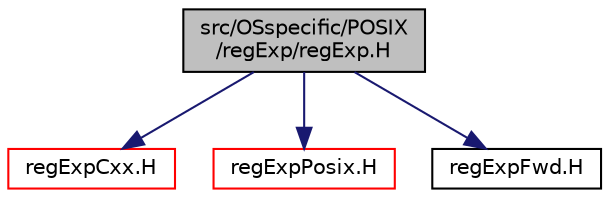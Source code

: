 digraph "src/OSspecific/POSIX/regExp/regExp.H"
{
  bgcolor="transparent";
  edge [fontname="Helvetica",fontsize="10",labelfontname="Helvetica",labelfontsize="10"];
  node [fontname="Helvetica",fontsize="10",shape=record];
  Node1 [label="src/OSspecific/POSIX\l/regExp/regExp.H",height=0.2,width=0.4,color="black", fillcolor="grey75", style="filled" fontcolor="black"];
  Node1 -> Node2 [color="midnightblue",fontsize="10",style="solid",fontname="Helvetica"];
  Node2 [label="regExpCxx.H",height=0.2,width=0.4,color="red",URL="$regExpCxx_8H.html"];
  Node1 -> Node3 [color="midnightblue",fontsize="10",style="solid",fontname="Helvetica"];
  Node3 [label="regExpPosix.H",height=0.2,width=0.4,color="red",URL="$regExpPosix_8H.html"];
  Node1 -> Node4 [color="midnightblue",fontsize="10",style="solid",fontname="Helvetica"];
  Node4 [label="regExpFwd.H",height=0.2,width=0.4,color="black",URL="$regExpFwd_8H.html"];
}
